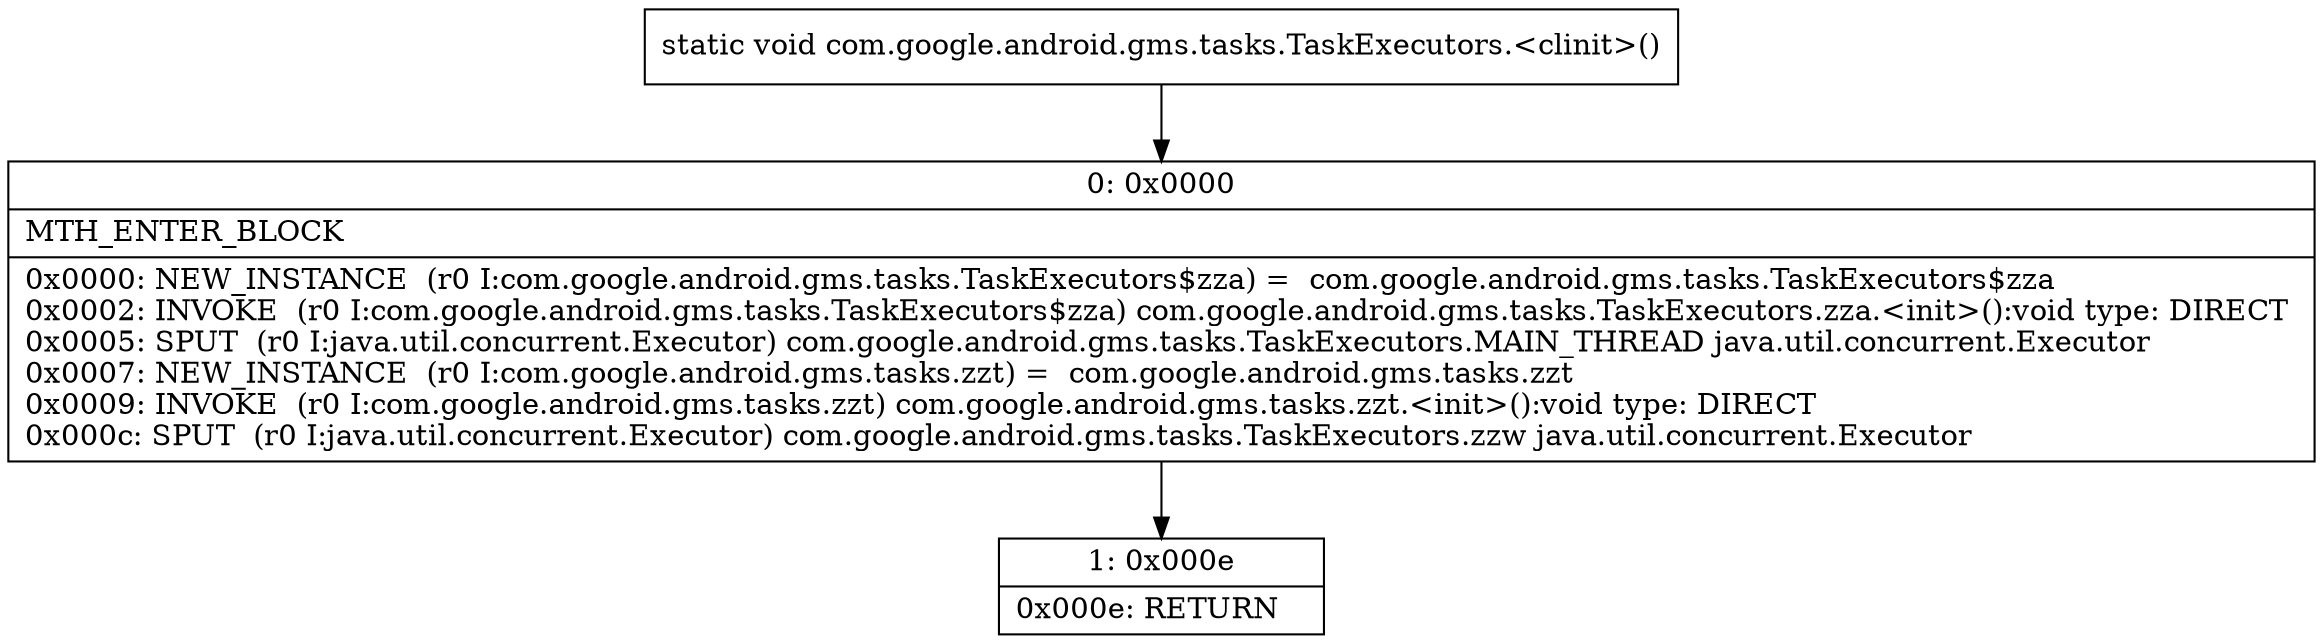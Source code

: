 digraph "CFG forcom.google.android.gms.tasks.TaskExecutors.\<clinit\>()V" {
Node_0 [shape=record,label="{0\:\ 0x0000|MTH_ENTER_BLOCK\l|0x0000: NEW_INSTANCE  (r0 I:com.google.android.gms.tasks.TaskExecutors$zza) =  com.google.android.gms.tasks.TaskExecutors$zza \l0x0002: INVOKE  (r0 I:com.google.android.gms.tasks.TaskExecutors$zza) com.google.android.gms.tasks.TaskExecutors.zza.\<init\>():void type: DIRECT \l0x0005: SPUT  (r0 I:java.util.concurrent.Executor) com.google.android.gms.tasks.TaskExecutors.MAIN_THREAD java.util.concurrent.Executor \l0x0007: NEW_INSTANCE  (r0 I:com.google.android.gms.tasks.zzt) =  com.google.android.gms.tasks.zzt \l0x0009: INVOKE  (r0 I:com.google.android.gms.tasks.zzt) com.google.android.gms.tasks.zzt.\<init\>():void type: DIRECT \l0x000c: SPUT  (r0 I:java.util.concurrent.Executor) com.google.android.gms.tasks.TaskExecutors.zzw java.util.concurrent.Executor \l}"];
Node_1 [shape=record,label="{1\:\ 0x000e|0x000e: RETURN   \l}"];
MethodNode[shape=record,label="{static void com.google.android.gms.tasks.TaskExecutors.\<clinit\>() }"];
MethodNode -> Node_0;
Node_0 -> Node_1;
}

